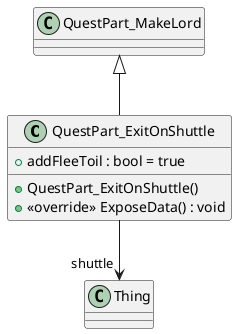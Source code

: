 @startuml
class QuestPart_ExitOnShuttle {
    + addFleeToil : bool = true
    + QuestPart_ExitOnShuttle()
    + <<override>> ExposeData() : void
}
QuestPart_MakeLord <|-- QuestPart_ExitOnShuttle
QuestPart_ExitOnShuttle --> "shuttle" Thing
@enduml
